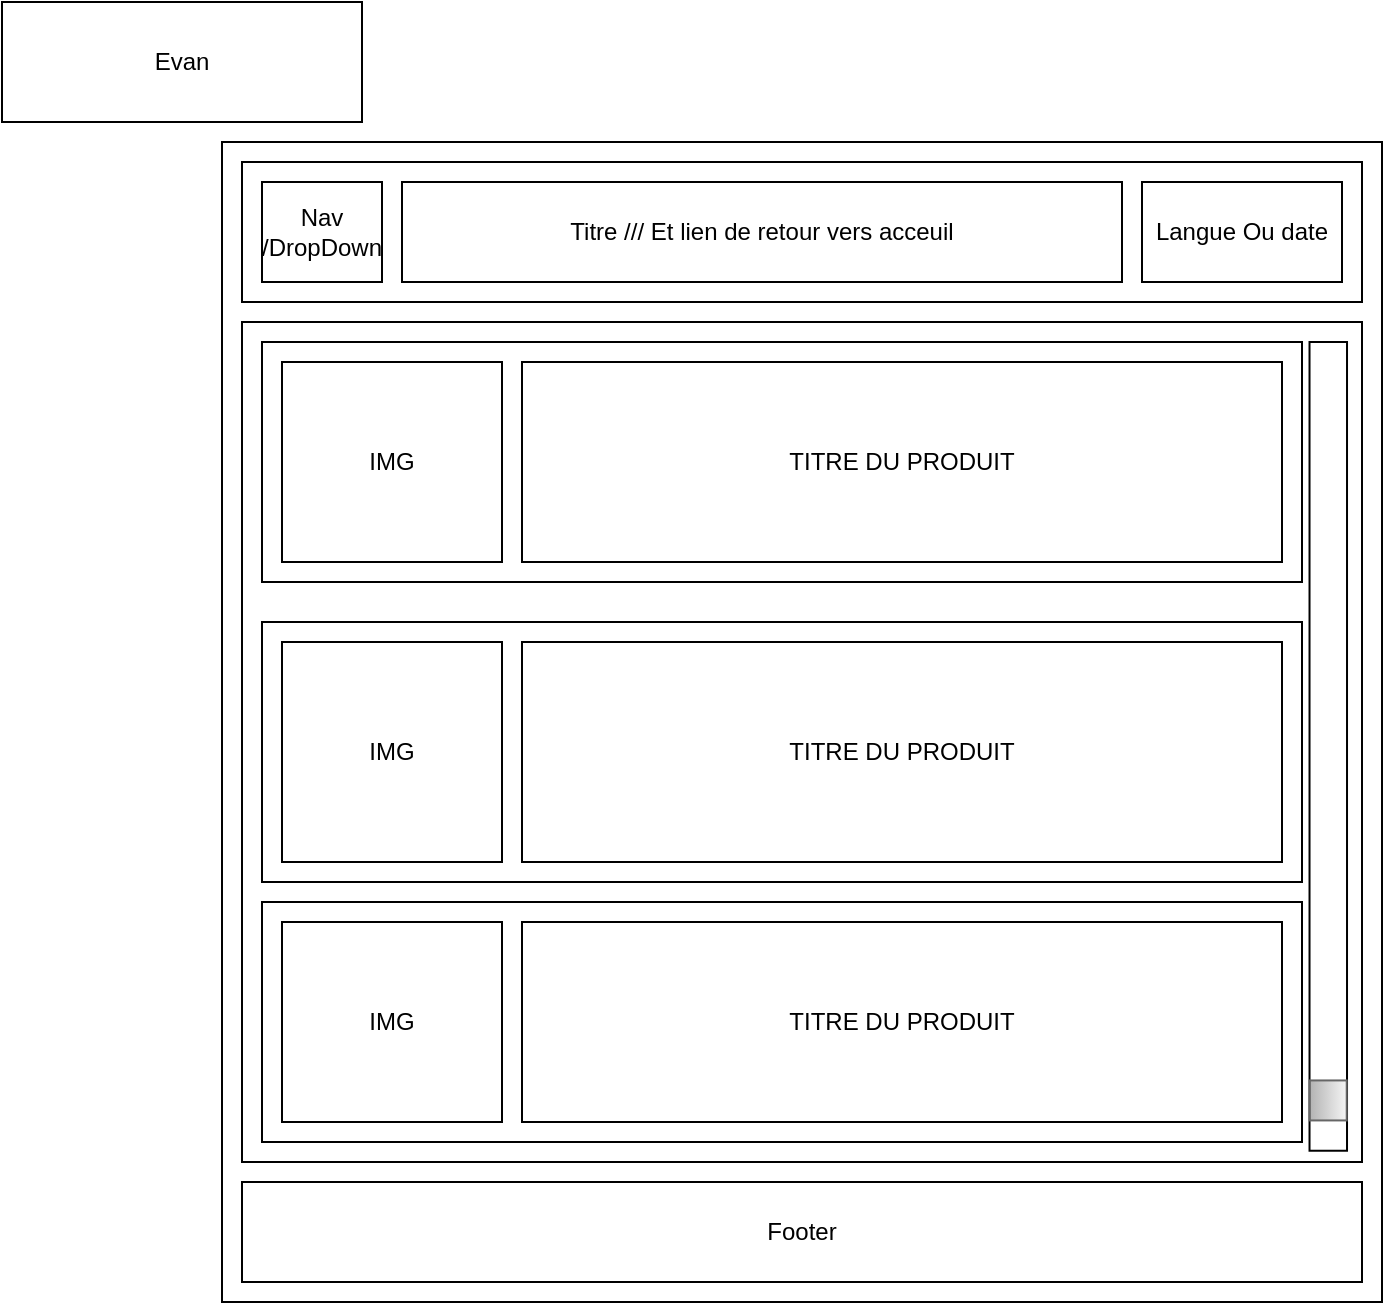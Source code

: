 <mxfile>
    <diagram id="LYP9TSNvhC-ifNBUHEC6" name="Page-1">
        <mxGraphModel dx="1118" dy="1890" grid="1" gridSize="10" guides="1" tooltips="1" connect="1" arrows="1" fold="1" page="1" pageScale="1" pageWidth="850" pageHeight="1100" math="0" shadow="0">
            <root>
                <mxCell id="0"/>
                <mxCell id="1" parent="0"/>
                <mxCell id="2" value="" style="whiteSpace=wrap;html=1;aspect=fixed;" parent="1" vertex="1">
                    <mxGeometry x="120" y="50" width="580" height="580" as="geometry"/>
                </mxCell>
                <mxCell id="3" value="" style="rounded=0;whiteSpace=wrap;html=1;" parent="1" vertex="1">
                    <mxGeometry x="130" y="60" width="560" height="70" as="geometry"/>
                </mxCell>
                <mxCell id="4" value="Titre /// Et lien de retour vers acceuil" style="rounded=0;whiteSpace=wrap;html=1;" parent="1" vertex="1">
                    <mxGeometry x="210" y="70" width="360" height="50" as="geometry"/>
                </mxCell>
                <mxCell id="5" value="Nav /DropDown" style="rounded=0;whiteSpace=wrap;html=1;" parent="1" vertex="1">
                    <mxGeometry x="140" y="70" width="60" height="50" as="geometry"/>
                </mxCell>
                <mxCell id="6" value="Langue Ou date" style="rounded=0;whiteSpace=wrap;html=1;" parent="1" vertex="1">
                    <mxGeometry x="580" y="70" width="100" height="50" as="geometry"/>
                </mxCell>
                <mxCell id="7" value="" style="rounded=0;whiteSpace=wrap;html=1;" parent="1" vertex="1">
                    <mxGeometry x="130" y="140" width="560" height="420" as="geometry"/>
                </mxCell>
                <mxCell id="8" value="Footer" style="rounded=0;whiteSpace=wrap;html=1;" parent="1" vertex="1">
                    <mxGeometry x="130" y="570" width="560" height="50" as="geometry"/>
                </mxCell>
                <mxCell id="9" value="PRODUIT&amp;nbsp;" style="rounded=0;whiteSpace=wrap;html=1;" parent="1" vertex="1">
                    <mxGeometry x="140" y="150" width="520" height="120" as="geometry"/>
                </mxCell>
                <mxCell id="10" value="PRODUIT&amp;nbsp;" style="rounded=0;whiteSpace=wrap;html=1;" parent="1" vertex="1">
                    <mxGeometry x="140" y="290" width="520" height="130" as="geometry"/>
                </mxCell>
                <mxCell id="11" value="PRODUIT&amp;nbsp;" style="rounded=0;whiteSpace=wrap;html=1;" parent="1" vertex="1">
                    <mxGeometry x="140" y="430" width="520" height="120" as="geometry"/>
                </mxCell>
                <mxCell id="12" value="" style="rounded=0;whiteSpace=wrap;html=1;rotation=90;" parent="1" vertex="1">
                    <mxGeometry x="470.95" y="342.81" width="404.37" height="18.75" as="geometry"/>
                </mxCell>
                <mxCell id="13" value="" style="rounded=0;whiteSpace=wrap;html=1;rotation=90;fillColor=#f5f5f5;gradientColor=#b3b3b3;strokeColor=#666666;" parent="1" vertex="1">
                    <mxGeometry x="663.14" y="520" width="20" height="18.44" as="geometry"/>
                </mxCell>
                <mxCell id="14" value="IMG" style="rounded=0;whiteSpace=wrap;html=1;" parent="1" vertex="1">
                    <mxGeometry x="150" y="160" width="110" height="100" as="geometry"/>
                </mxCell>
                <mxCell id="15" value="TITRE DU PRODUIT" style="rounded=0;whiteSpace=wrap;html=1;" parent="1" vertex="1">
                    <mxGeometry x="270" y="160" width="380" height="100" as="geometry"/>
                </mxCell>
                <mxCell id="16" value="IMG" style="rounded=0;whiteSpace=wrap;html=1;" parent="1" vertex="1">
                    <mxGeometry x="150" y="300" width="110" height="110" as="geometry"/>
                </mxCell>
                <mxCell id="17" value="TITRE DU PRODUIT" style="rounded=0;whiteSpace=wrap;html=1;" parent="1" vertex="1">
                    <mxGeometry x="270" y="300" width="380" height="110" as="geometry"/>
                </mxCell>
                <mxCell id="18" value="IMG" style="rounded=0;whiteSpace=wrap;html=1;" parent="1" vertex="1">
                    <mxGeometry x="150" y="440" width="110" height="100" as="geometry"/>
                </mxCell>
                <mxCell id="19" value="TITRE DU PRODUIT" style="rounded=0;whiteSpace=wrap;html=1;" parent="1" vertex="1">
                    <mxGeometry x="270" y="440" width="380" height="100" as="geometry"/>
                </mxCell>
                <mxCell id="20" value="Evan" style="rounded=0;whiteSpace=wrap;html=1;" parent="1" vertex="1">
                    <mxGeometry x="10" y="-20" width="180" height="60" as="geometry"/>
                </mxCell>
            </root>
        </mxGraphModel>
    </diagram>
</mxfile>